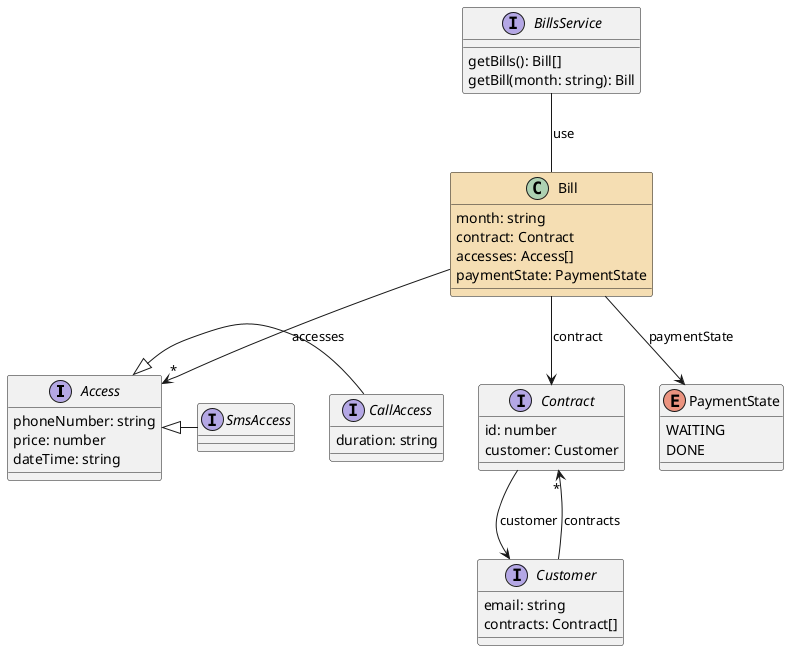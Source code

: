 
@startuml

interface Access [[#Access]] {
  phoneNumber: string
  price: number
  dateTime: string
}

class Bill [[#Bill]] #wheat {
  month: string
  contract: Contract
  accesses: Access[]
  paymentState: PaymentState
}

interface BillsService [[#BillsService]] {
  getBills(): Bill[]
  getBill(month: string): Bill
}

interface CallAccess [[#CallAccess]] {
  duration: string
}

interface Contract [[#Contract]] {
  id: number
  customer: Customer
}

interface Customer [[#Customer]] {
  email: string
  contracts: Contract[]
}

enum PaymentState [[#PaymentState]] {
  WAITING
  DONE
}

interface SmsAccess [[#SmsAccess]]

Access <|- CallAccess
Access <|- SmsAccess
Bill --> "*" Access: accesses
Bill --> Contract: contract
Bill --> PaymentState: paymentState
BillsService -- Bill: use
Contract --> Customer: customer
Customer --> "*" Contract: contracts

@enduml
